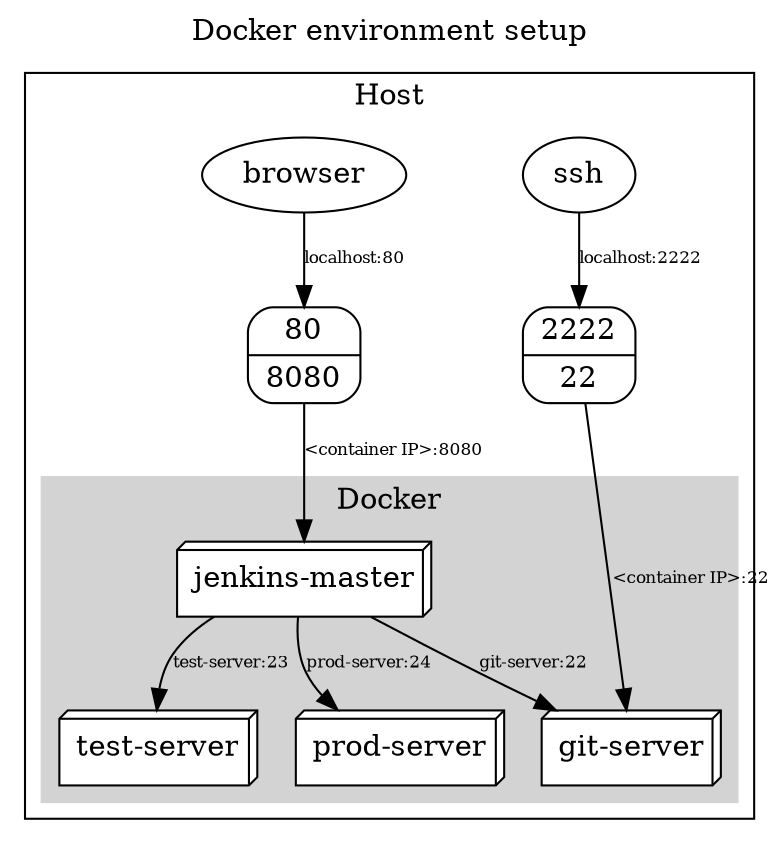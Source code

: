 digraph G {

  label = "Docker environment setup";
  labelloc = top;

    subgraph cluster_0 {

        label = "Host";

        subgraph cluster_1 {
            label = "Docker";
            style=filled;
            color=lightgrey;
            node [style=filled,fillcolor=white,shape=box3d];
            "jenkins-master" -> "git-server" [label="git-server:22", fontsize=8];
            "jenkins-master" -> "test-server" [label="test-server:23", fontsize=8];
            "jenkins-master" -> "prod-server" [label="prod-server:24", fontsize=8];
        }

        "ssh" -> "localhost-to-git" [label="localhost:2222", fontsize=8]
        "localhost-to-git" -> "git-server" [label="<container IP>:22", fontsize=8]

        "localhost-to-jenkins" -> "jenkins-master" [label="<container IP>:8080", fontsize=8]
        "browser" -> "localhost-to-jenkins" [label="localhost:80", fontsize=8]

        "localhost-to-git" [shape=record, label="{ 2222 | 22 }", style=rounded]
        "localhost-to-jenkins" [shape=record, label="{ 80 | 8080 }", style=rounded]

        {rank=same; "browser"; "ssh";}
        {rank=same; "localhost-to-jenkins"; "localhost-to-git";}
    }
}
